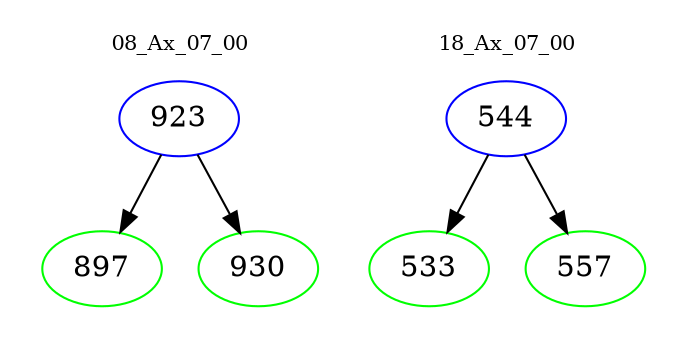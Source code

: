 digraph{
subgraph cluster_0 {
color = white
label = "08_Ax_07_00";
fontsize=10;
T0_923 [label="923", color="blue"]
T0_923 -> T0_897 [color="black"]
T0_897 [label="897", color="green"]
T0_923 -> T0_930 [color="black"]
T0_930 [label="930", color="green"]
}
subgraph cluster_1 {
color = white
label = "18_Ax_07_00";
fontsize=10;
T1_544 [label="544", color="blue"]
T1_544 -> T1_533 [color="black"]
T1_533 [label="533", color="green"]
T1_544 -> T1_557 [color="black"]
T1_557 [label="557", color="green"]
}
}
